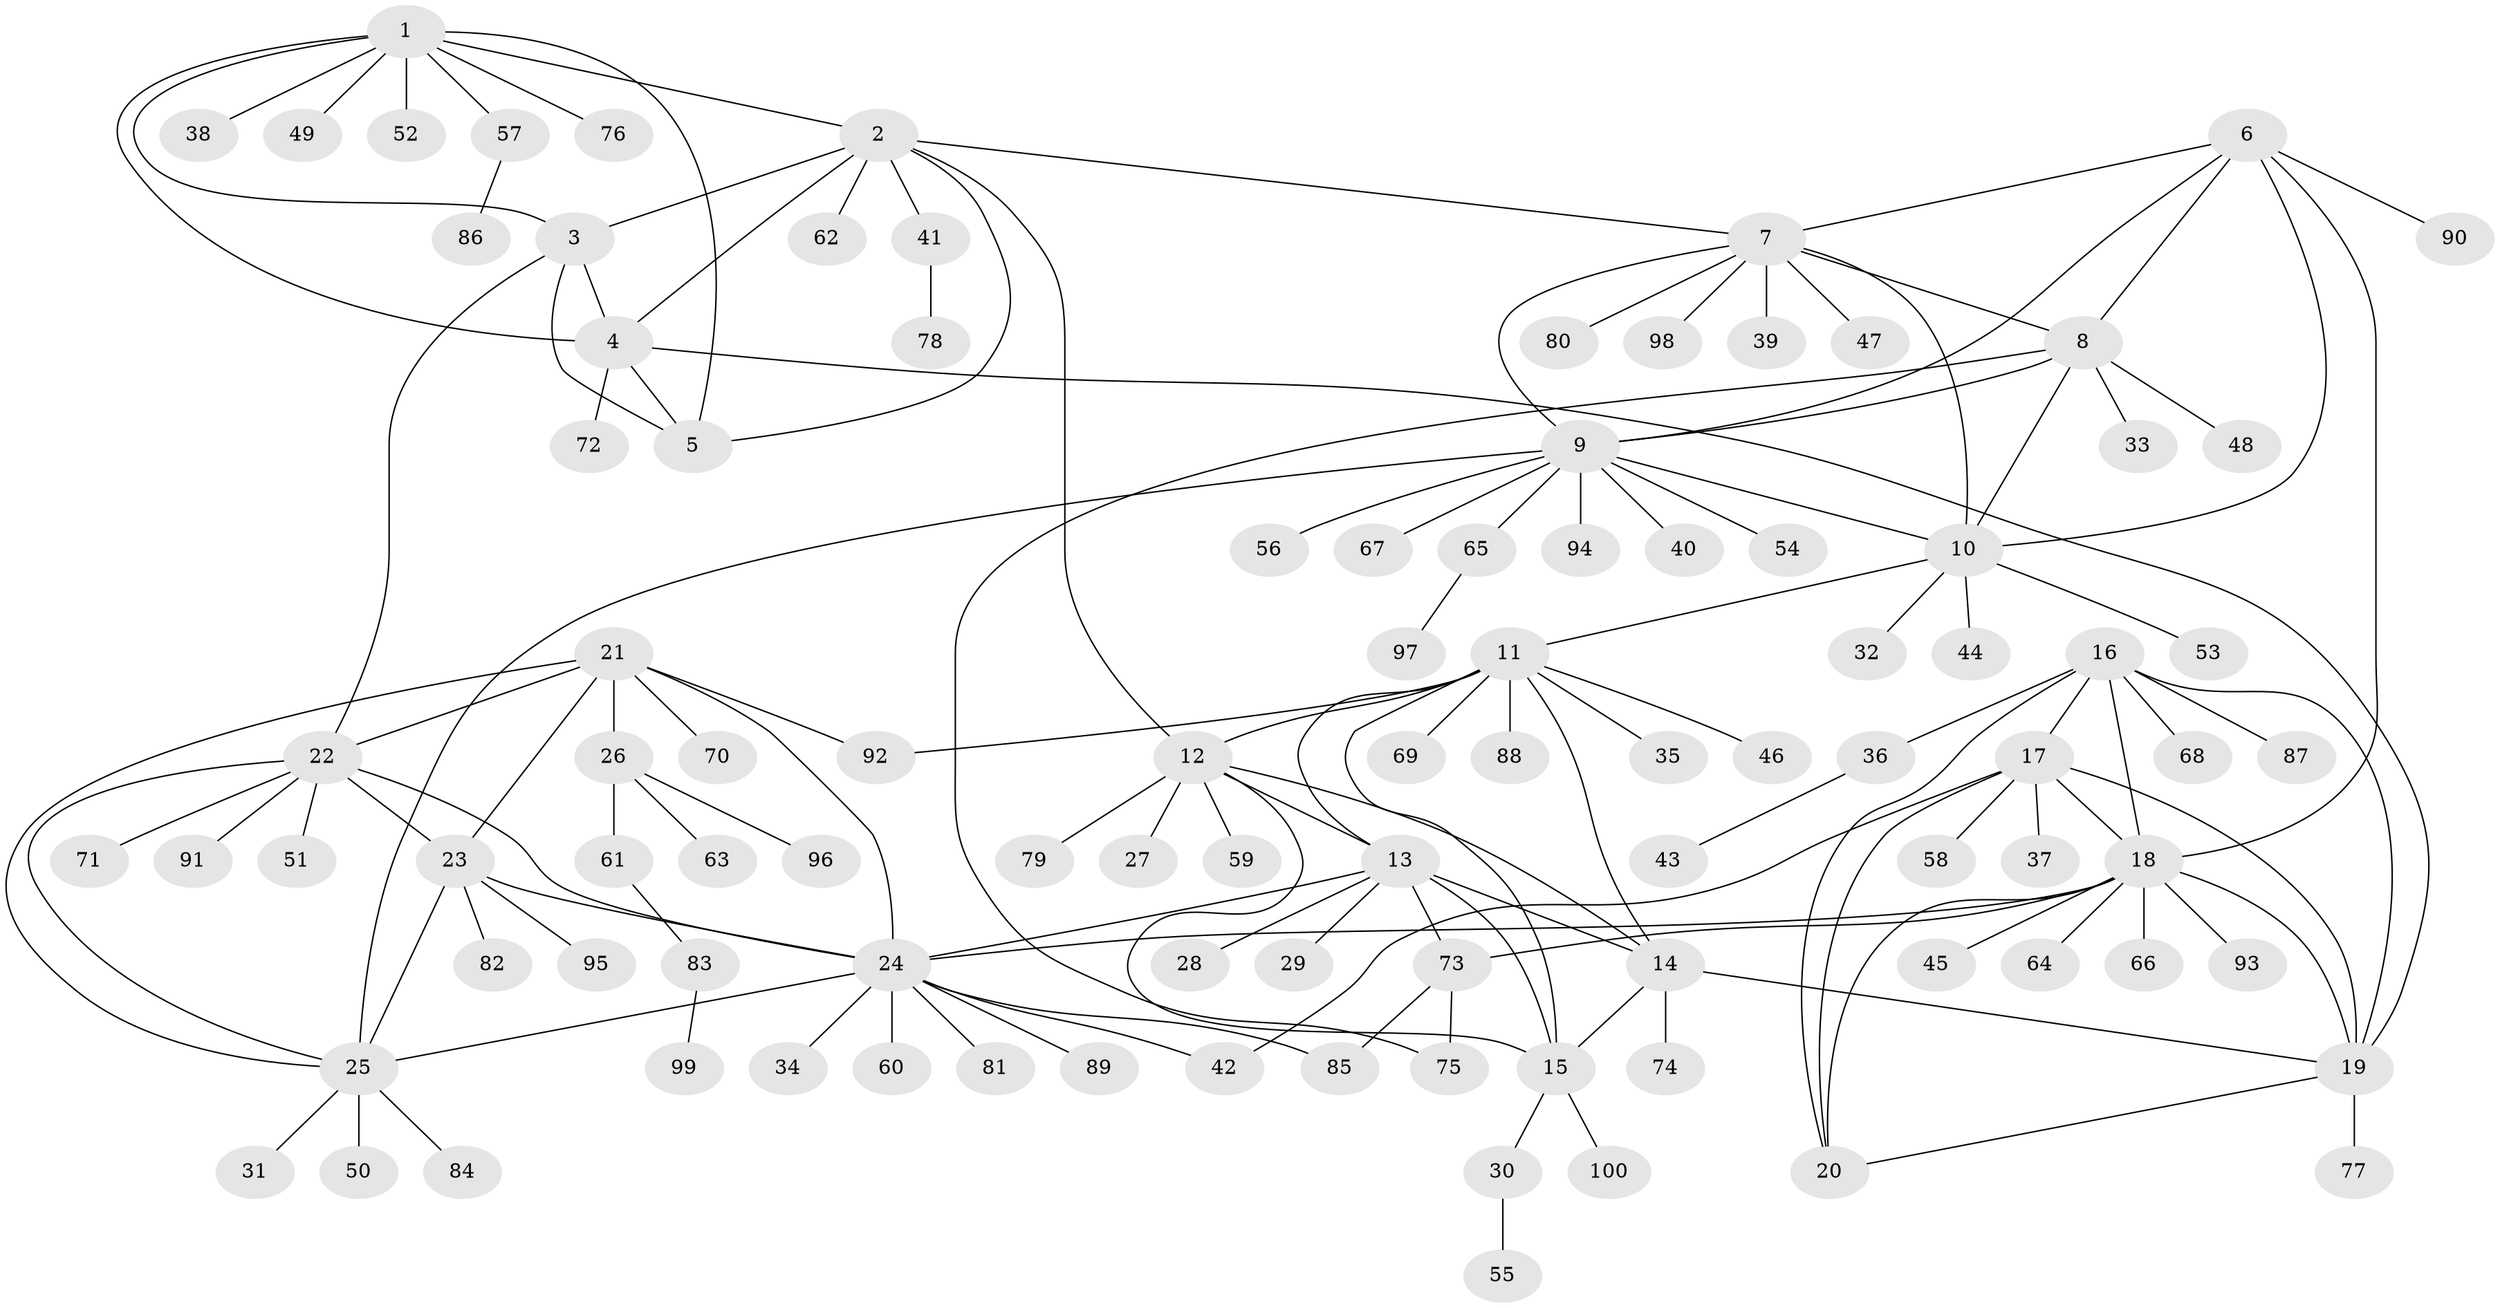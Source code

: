 // coarse degree distribution, {7: 0.08571428571428572, 6: 0.05714285714285714, 4: 0.05714285714285714, 8: 0.014285714285714285, 5: 0.08571428571428572, 10: 0.02857142857142857, 9: 0.014285714285714285, 11: 0.014285714285714285, 3: 0.014285714285714285, 1: 0.5285714285714286, 2: 0.1}
// Generated by graph-tools (version 1.1) at 2025/52/03/04/25 22:52:36]
// undirected, 100 vertices, 140 edges
graph export_dot {
  node [color=gray90,style=filled];
  1;
  2;
  3;
  4;
  5;
  6;
  7;
  8;
  9;
  10;
  11;
  12;
  13;
  14;
  15;
  16;
  17;
  18;
  19;
  20;
  21;
  22;
  23;
  24;
  25;
  26;
  27;
  28;
  29;
  30;
  31;
  32;
  33;
  34;
  35;
  36;
  37;
  38;
  39;
  40;
  41;
  42;
  43;
  44;
  45;
  46;
  47;
  48;
  49;
  50;
  51;
  52;
  53;
  54;
  55;
  56;
  57;
  58;
  59;
  60;
  61;
  62;
  63;
  64;
  65;
  66;
  67;
  68;
  69;
  70;
  71;
  72;
  73;
  74;
  75;
  76;
  77;
  78;
  79;
  80;
  81;
  82;
  83;
  84;
  85;
  86;
  87;
  88;
  89;
  90;
  91;
  92;
  93;
  94;
  95;
  96;
  97;
  98;
  99;
  100;
  1 -- 2;
  1 -- 3;
  1 -- 4;
  1 -- 5;
  1 -- 38;
  1 -- 49;
  1 -- 52;
  1 -- 57;
  1 -- 76;
  2 -- 3;
  2 -- 4;
  2 -- 5;
  2 -- 7;
  2 -- 12;
  2 -- 41;
  2 -- 62;
  3 -- 4;
  3 -- 5;
  3 -- 22;
  4 -- 5;
  4 -- 19;
  4 -- 72;
  6 -- 7;
  6 -- 8;
  6 -- 9;
  6 -- 10;
  6 -- 18;
  6 -- 90;
  7 -- 8;
  7 -- 9;
  7 -- 10;
  7 -- 39;
  7 -- 47;
  7 -- 80;
  7 -- 98;
  8 -- 9;
  8 -- 10;
  8 -- 33;
  8 -- 48;
  8 -- 75;
  9 -- 10;
  9 -- 25;
  9 -- 40;
  9 -- 54;
  9 -- 56;
  9 -- 65;
  9 -- 67;
  9 -- 94;
  10 -- 11;
  10 -- 32;
  10 -- 44;
  10 -- 53;
  11 -- 12;
  11 -- 13;
  11 -- 14;
  11 -- 15;
  11 -- 35;
  11 -- 46;
  11 -- 69;
  11 -- 88;
  11 -- 92;
  12 -- 13;
  12 -- 14;
  12 -- 15;
  12 -- 27;
  12 -- 59;
  12 -- 79;
  13 -- 14;
  13 -- 15;
  13 -- 24;
  13 -- 28;
  13 -- 29;
  13 -- 73;
  14 -- 15;
  14 -- 19;
  14 -- 74;
  15 -- 30;
  15 -- 100;
  16 -- 17;
  16 -- 18;
  16 -- 19;
  16 -- 20;
  16 -- 36;
  16 -- 68;
  16 -- 87;
  17 -- 18;
  17 -- 19;
  17 -- 20;
  17 -- 37;
  17 -- 42;
  17 -- 58;
  18 -- 19;
  18 -- 20;
  18 -- 24;
  18 -- 45;
  18 -- 64;
  18 -- 66;
  18 -- 73;
  18 -- 93;
  19 -- 20;
  19 -- 77;
  21 -- 22;
  21 -- 23;
  21 -- 24;
  21 -- 25;
  21 -- 26;
  21 -- 70;
  21 -- 92;
  22 -- 23;
  22 -- 24;
  22 -- 25;
  22 -- 51;
  22 -- 71;
  22 -- 91;
  23 -- 24;
  23 -- 25;
  23 -- 82;
  23 -- 95;
  24 -- 25;
  24 -- 34;
  24 -- 42;
  24 -- 60;
  24 -- 81;
  24 -- 85;
  24 -- 89;
  25 -- 31;
  25 -- 50;
  25 -- 84;
  26 -- 61;
  26 -- 63;
  26 -- 96;
  30 -- 55;
  36 -- 43;
  41 -- 78;
  57 -- 86;
  61 -- 83;
  65 -- 97;
  73 -- 75;
  73 -- 85;
  83 -- 99;
}
